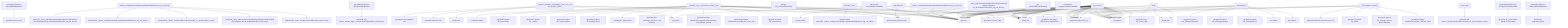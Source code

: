 graph TD
    app-mlperf-inference,d775cac873ee4231_(_python,_resnet50,_onnxruntime,_cpu,_test,_r5.1-dev_default,_offline_) --> detect,os
    get-sys-utils-mlc,bc90993277e84b8e --> detect,os
    app-mlperf-inference,d775cac873ee4231_(_python,_resnet50,_onnxruntime,_cpu,_test,_r5.1-dev_default,_offline_) --> get,python
    app-mlperf-inference,d775cac873ee4231_(_python,_resnet50,_onnxruntime,_cpu,_test,_r5.1-dev_default,_offline_) --> get,mlcommons,inference,src
    pull-git-repo,c23132ed65c4421d --> detect,os
    app-mlperf-inference,d775cac873ee4231_(_python,_resnet50,_onnxruntime,_cpu,_test,_r5.1-dev_default,_offline_) --> pull,git,repo
    get-mlperf-inference-utils,e341e5f86d8342e5 --> get,mlperf,inference,src
    app-mlperf-inference,d775cac873ee4231_(_python,_resnet50,_onnxruntime,_cpu,_test,_r5.1-dev_default,_offline_) --> get,mlperf,inference,utils
    download-file,9cdc8dc41aae437e_(_wget,_url.https://armi.in/files/caffe_ilsvrc12.tar.gz_) --> detect,os
    download-and-extract,c67e81a4ce2649f5_(_extract,_wget,_url.https://armi.in/files/caffe_ilsvrc12.tar.gz_) --> download,file,_wget,_url.https://armi.in/files/caffe_ilsvrc12.tar.gz
    extract-file,3f0b76219d004817_(_keep,_path./home/runner/MLC/repos/local/cache/download-file_imagenet-aux-da_da4d2e20/caffe_ilsvrc12.tar.gz_) --> detect,os
    download-and-extract,c67e81a4ce2649f5_(_extract,_wget,_url.https://armi.in/files/caffe_ilsvrc12.tar.gz_) --> extract,file,_keep,_path./home/runner/MLC/repos/local/cache/download-file_imagenet-aux-da_da4d2e20/caffe_ilsvrc12.tar.gz
    get-dataset-imagenet-aux,bb2c6dd8c8c64217 --> download-and-extract,_extract,_wget,_url.https://armi.in/files/caffe_ilsvrc12.tar.gz
    app-mlperf-inference,d775cac873ee4231_(_python,_resnet50,_onnxruntime,_cpu,_test,_r5.1-dev_default,_offline_) --> get,dataset-aux,imagenet-aux
    app-mlperf-inference-mlcommons-python,ff149e9781fc4b65_(_resnet50,_cpu,_onnxruntime,_offline,_fp32_) --> detect,os
    app-mlperf-inference-mlcommons-python,ff149e9781fc4b65_(_resnet50,_cpu,_onnxruntime,_offline,_fp32_) --> detect,cpu
    get-sys-utils-mlc,bc90993277e84b8e --> detect,os
    app-mlperf-inference-mlcommons-python,ff149e9781fc4b65_(_resnet50,_cpu,_onnxruntime,_offline,_fp32_) --> get,python
    get-generic-python-lib,94b62a682bc44791_(_onnxruntime_) --> detect,os
    get-generic-python-lib,94b62a682bc44791_(_onnxruntime_) --> detect,cpu
    get-generic-python-lib,94b62a682bc44791_(_onnxruntime_) --> get,python3
    get-generic-python-lib,94b62a682bc44791_(_pip_) --> detect,os
    get-generic-python-lib,94b62a682bc44791_(_pip_) --> detect,cpu
    get-generic-python-lib,94b62a682bc44791_(_pip_) --> get,python3
    get-generic-python-lib,94b62a682bc44791_(_onnxruntime_) --> get,generic-python-lib,_pip
    app-mlperf-inference-mlcommons-python,ff149e9781fc4b65_(_resnet50,_cpu,_onnxruntime,_offline,_fp32_) --> get,generic-python-lib,_onnxruntime
    download-file,9cdc8dc41aae437e_(_mlcutil,_url.https://armi.in/files/resnet50_v1_op11/resnet50_v1.onnx_) --> detect,os
    download-and-extract,c67e81a4ce2649f5_(_url.https://armi.in/files/resnet50_v1_op11/resnet50_v1.onnx_) --> download,file,_mlcutil,_url.https://armi.in/files/resnet50_v1_op11/resnet50_v1.onnx
    get-ml-model-resnet50,56203e4e998b4bc0_(_onnx,_fp32_) --> download-and-extract,_url.https://armi.in/files/resnet50_v1_op11/resnet50_v1.onnx
    app-mlperf-inference-mlcommons-python,ff149e9781fc4b65_(_resnet50,_cpu,_onnxruntime,_offline,_fp32_) --> get,ml-model,image-classification,resnet50,raw,_onnx,_fp32
    get-preprocessed-dataset-imagenet,f259d490bbaf45f5_(_-for.mobilenet,_NCHW_) --> get,python3
    get-dataset-imagenet-val,7afd58d287fe4f11_(_size.500,_2012_) --> detect,os
    download-file,9cdc8dc41aae437e_(_mlcutil,_url.http://cKnowledge.org/ai/data/ILSVRC2012_img_val_500.tar_) --> detect,os
    download-and-extract,c67e81a4ce2649f5_(_extract,_url.http://cKnowledge.org/ai/data/ILSVRC2012_img_val_500.tar_) --> download,file,_mlcutil,_url.http://cKnowledge.org/ai/data/ILSVRC2012_img_val_500.tar
    extract-file,3f0b76219d004817_(_keep,_path./home/runner/MLC/repos/local/cache/get-dataset-imagenet-val_4ec913a6/ILSVRC2012_img_val_500.tar_) --> detect,os
    download-and-extract,c67e81a4ce2649f5_(_extract,_url.http://cKnowledge.org/ai/data/ILSVRC2012_img_val_500.tar_) --> extract,file,_keep,_path./home/runner/MLC/repos/local/cache/get-dataset-imagenet-val_4ec913a6/ILSVRC2012_img_val_500.tar
    get-dataset-imagenet-val,7afd58d287fe4f11_(_size.500,_2012_) --> download-and-extract,file,_extract,_url.http://cKnowledge.org/ai/data/ILSVRC2012_img_val_500.tar
    get-preprocessed-dataset-imagenet,f259d490bbaf45f5_(_-for.mobilenet,_NCHW_) --> get,dataset,image-classification,original,_size.500,_2012
    get-preprocessed-dataset-imagenet,f259d490bbaf45f5_(_-for.mobilenet,_NCHW_) --> get,dataset-aux,image-classification,imagenet-aux
    get-generic-python-lib,94b62a682bc44791_(_package.opencv-python-headless_) --> detect,os
    get-generic-python-lib,94b62a682bc44791_(_package.opencv-python-headless_) --> detect,cpu
    get-generic-python-lib,94b62a682bc44791_(_package.opencv-python-headless_) --> get,python3
    get-generic-python-lib,94b62a682bc44791_(_pip_) --> get,python3
    get-generic-python-lib,94b62a682bc44791_(_package.opencv-python-headless_) --> get,generic-python-lib,_pip
    get-preprocessed-dataset-imagenet,f259d490bbaf45f5_(_-for.mobilenet,_NCHW_) --> get,generic-python-lib,_package.opencv-python-headless
    get-generic-python-lib,94b62a682bc44791_(_pillow_) --> detect,os
    get-generic-python-lib,94b62a682bc44791_(_pillow_) --> detect,cpu
    get-generic-python-lib,94b62a682bc44791_(_pillow_) --> get,python3
    get-generic-python-lib,94b62a682bc44791_(_pip_) --> get,python3
    get-generic-python-lib,94b62a682bc44791_(_pillow_) --> get,generic-python-lib,_pip
    get-preprocessed-dataset-imagenet,f259d490bbaf45f5_(_-for.mobilenet,_NCHW_) --> get,generic-python-lib,_pillow
    get-preprocessed-dataset-imagenet,f259d490bbaf45f5_(_-for.mobilenet,_NCHW_) --> mlperf,mlcommons,inference,source,src
    get-generic-sys-util,bb0393afa8404a11_(_libgl_) --> detect,os
    get-generic-sys-util,bb0393afa8404a11_(_libgl_) --> detect,sudo
    get-generic-sys-util,bb0393afa8404a11_(_install,_libgl_) --> detect,os
    get-generic-sys-util,bb0393afa8404a11_(_install,_libgl_) --> detect,sudo
    get-generic-sys-util,bb0393afa8404a11_(_libgl_) --> get,generic-sys-util,_install,_libgl
    get-preprocessed-dataset-imagenet,f259d490bbaf45f5_(_-for.mobilenet,_NCHW_) --> get,generic-sys-util,_libgl
    app-mlperf-inference-mlcommons-python,ff149e9781fc4b65_(_resnet50,_cpu,_onnxruntime,_offline,_fp32_) --> get,dataset,image-classification,imagenet,preprocessed,_-for.mobilenet,_NCHW
    app-mlperf-inference-mlcommons-python,ff149e9781fc4b65_(_resnet50,_cpu,_onnxruntime,_offline,_fp32_) --> get,dataset-aux,image-classification,imagenet-aux
    generate-mlperf-inference-user-conf,3af4475745964b93_(_wg-inference_) --> detect,os
    generate-mlperf-inference-user-conf,3af4475745964b93_(_wg-inference_) --> detect,cpu
    generate-mlperf-inference-user-conf,3af4475745964b93_(_wg-inference_) --> get,python
    get-mlperf-inference-sut-configs,c2fbf72009e2445b --> get,cache,dir,_name.mlperf-inference-sut-configs
    generate-mlperf-inference-user-conf,3af4475745964b93_(_wg-inference_) --> get,sut,configs
    generate-mlperf-inference-user-conf,3af4475745964b93_(_wg-inference_) --> get,mlcommons,inference,src
    app-mlperf-inference-mlcommons-python,ff149e9781fc4b65_(_resnet50,_cpu,_onnxruntime,_offline,_fp32_) --> generate,user-conf,mlperf,inference,_wg-inference
    get-mlperf-inference-loadgen,64c3d98d0ba04950_(_wg-inference_) --> detect,os
    get-mlperf-inference-loadgen,64c3d98d0ba04950_(_wg-inference_) --> get,python3
    get-mlperf-inference-loadgen,64c3d98d0ba04950_(_wg-inference_) --> get,mlcommons,inference,src
    get-mlperf-inference-loadgen,64c3d98d0ba04950_(_wg-inference_) --> get,compiler
    get-cmake,52bf974d791b4fc8 --> detect,cpu
    get-mlperf-inference-loadgen,64c3d98d0ba04950_(_wg-inference_) --> get,cmake
    get-generic-python-lib,94b62a682bc44791_(_package.wheel_) --> detect,os
    get-generic-python-lib,94b62a682bc44791_(_package.wheel_) --> detect,cpu
    get-generic-python-lib,94b62a682bc44791_(_package.wheel_) --> get,python3
    get-generic-python-lib,94b62a682bc44791_(_pip_) --> get,python3
    get-generic-python-lib,94b62a682bc44791_(_package.wheel_) --> get,generic-python-lib,_pip
    get-mlperf-inference-loadgen,64c3d98d0ba04950_(_wg-inference_) --> get,generic-python-lib,_package.wheel
    get-generic-python-lib,94b62a682bc44791_(_pip_) --> get,python3
    get-mlperf-inference-loadgen,64c3d98d0ba04950_(_wg-inference_) --> get,generic-python-lib,_pip
    get-generic-python-lib,94b62a682bc44791_(_package.pybind11_) --> detect,os
    get-generic-python-lib,94b62a682bc44791_(_package.pybind11_) --> detect,cpu
    get-generic-python-lib,94b62a682bc44791_(_package.pybind11_) --> get,python3
    get-generic-python-lib,94b62a682bc44791_(_pip_) --> get,python3
    get-generic-python-lib,94b62a682bc44791_(_package.pybind11_) --> get,generic-python-lib,_pip
    get-mlperf-inference-loadgen,64c3d98d0ba04950_(_wg-inference_) --> get,generic-python-lib,_package.pybind11
    get-generic-python-lib,94b62a682bc44791_(_package.setuptools_) --> detect,os
    get-generic-python-lib,94b62a682bc44791_(_package.setuptools_) --> detect,cpu
    get-generic-python-lib,94b62a682bc44791_(_package.setuptools_) --> get,python3
    get-generic-python-lib,94b62a682bc44791_(_pip_) --> get,python3
    get-generic-python-lib,94b62a682bc44791_(_package.setuptools_) --> get,generic-python-lib,_pip
    get-mlperf-inference-loadgen,64c3d98d0ba04950_(_wg-inference_) --> get,generic-python-lib,_package.setuptools
    app-mlperf-inference-mlcommons-python,ff149e9781fc4b65_(_resnet50,_cpu,_onnxruntime,_offline,_fp32_) --> get,loadgen,_wg-inference
    app-mlperf-inference-mlcommons-python,ff149e9781fc4b65_(_resnet50,_cpu,_onnxruntime,_offline,_fp32_) --> get,mlcommons,inference,src
    app-mlperf-inference-mlcommons-python,ff149e9781fc4b65_(_resnet50,_cpu,_onnxruntime,_offline,_fp32_) --> get,mlcommons,inference,src
    get-generic-python-lib,94b62a682bc44791_(_package.psutil_) --> detect,os
    get-generic-python-lib,94b62a682bc44791_(_package.psutil_) --> detect,cpu
    get-generic-python-lib,94b62a682bc44791_(_package.psutil_) --> get,python3
    get-generic-python-lib,94b62a682bc44791_(_pip_) --> get,python3
    get-generic-python-lib,94b62a682bc44791_(_package.psutil_) --> get,generic-python-lib,_pip
    app-mlperf-inference-mlcommons-python,ff149e9781fc4b65_(_resnet50,_cpu,_onnxruntime,_offline,_fp32_) --> get,generic-python-lib,_package.psutil
    get-generic-python-lib,94b62a682bc44791_(_opencv-python_) --> detect,os
    get-generic-python-lib,94b62a682bc44791_(_opencv-python_) --> detect,cpu
    get-generic-python-lib,94b62a682bc44791_(_opencv-python_) --> get,python3
    get-generic-python-lib,94b62a682bc44791_(_pip_) --> get,python3
    get-generic-python-lib,94b62a682bc44791_(_opencv-python_) --> get,generic-python-lib,_pip
    app-mlperf-inference-mlcommons-python,ff149e9781fc4b65_(_resnet50,_cpu,_onnxruntime,_offline,_fp32_) --> get,generic-python-lib,_opencv-python
    app-mlperf-inference-mlcommons-python,ff149e9781fc4b65_(_resnet50,_cpu,_onnxruntime,_offline,_fp32_) --> get,generic-sys-util,_libgl
    get-generic-python-lib,94b62a682bc44791_(_numpy_) --> detect,os
    get-generic-python-lib,94b62a682bc44791_(_numpy_) --> detect,cpu
    get-generic-python-lib,94b62a682bc44791_(_numpy_) --> get,python3
    get-generic-python-lib,94b62a682bc44791_(_pip_) --> get,python3
    get-generic-python-lib,94b62a682bc44791_(_numpy_) --> get,generic-python-lib,_pip
    app-mlperf-inference-mlcommons-python,ff149e9781fc4b65_(_resnet50,_cpu,_onnxruntime,_offline,_fp32_) --> get,generic-python-lib,_numpy
    get-generic-python-lib,94b62a682bc44791_(_pycocotools_) --> detect,os
    get-generic-python-lib,94b62a682bc44791_(_pycocotools_) --> detect,cpu
    get-generic-python-lib,94b62a682bc44791_(_pycocotools_) --> get,python3
    get-generic-python-lib,94b62a682bc44791_(_pip_) --> get,python3
    get-generic-python-lib,94b62a682bc44791_(_pycocotools_) --> get,generic-python-lib,_pip
    app-mlperf-inference-mlcommons-python,ff149e9781fc4b65_(_resnet50,_cpu,_onnxruntime,_offline,_fp32_) --> get,generic-python-lib,_pycocotools
    benchmark-program,19f369ef47084895 --> detect,cpu
    benchmark-program-mlperf,cfff0132a8aa4018 --> benchmark-program,program
    app-mlperf-inference-mlcommons-python,ff149e9781fc4b65_(_resnet50,_cpu,_onnxruntime,_offline,_fp32_) --> benchmark-mlperf